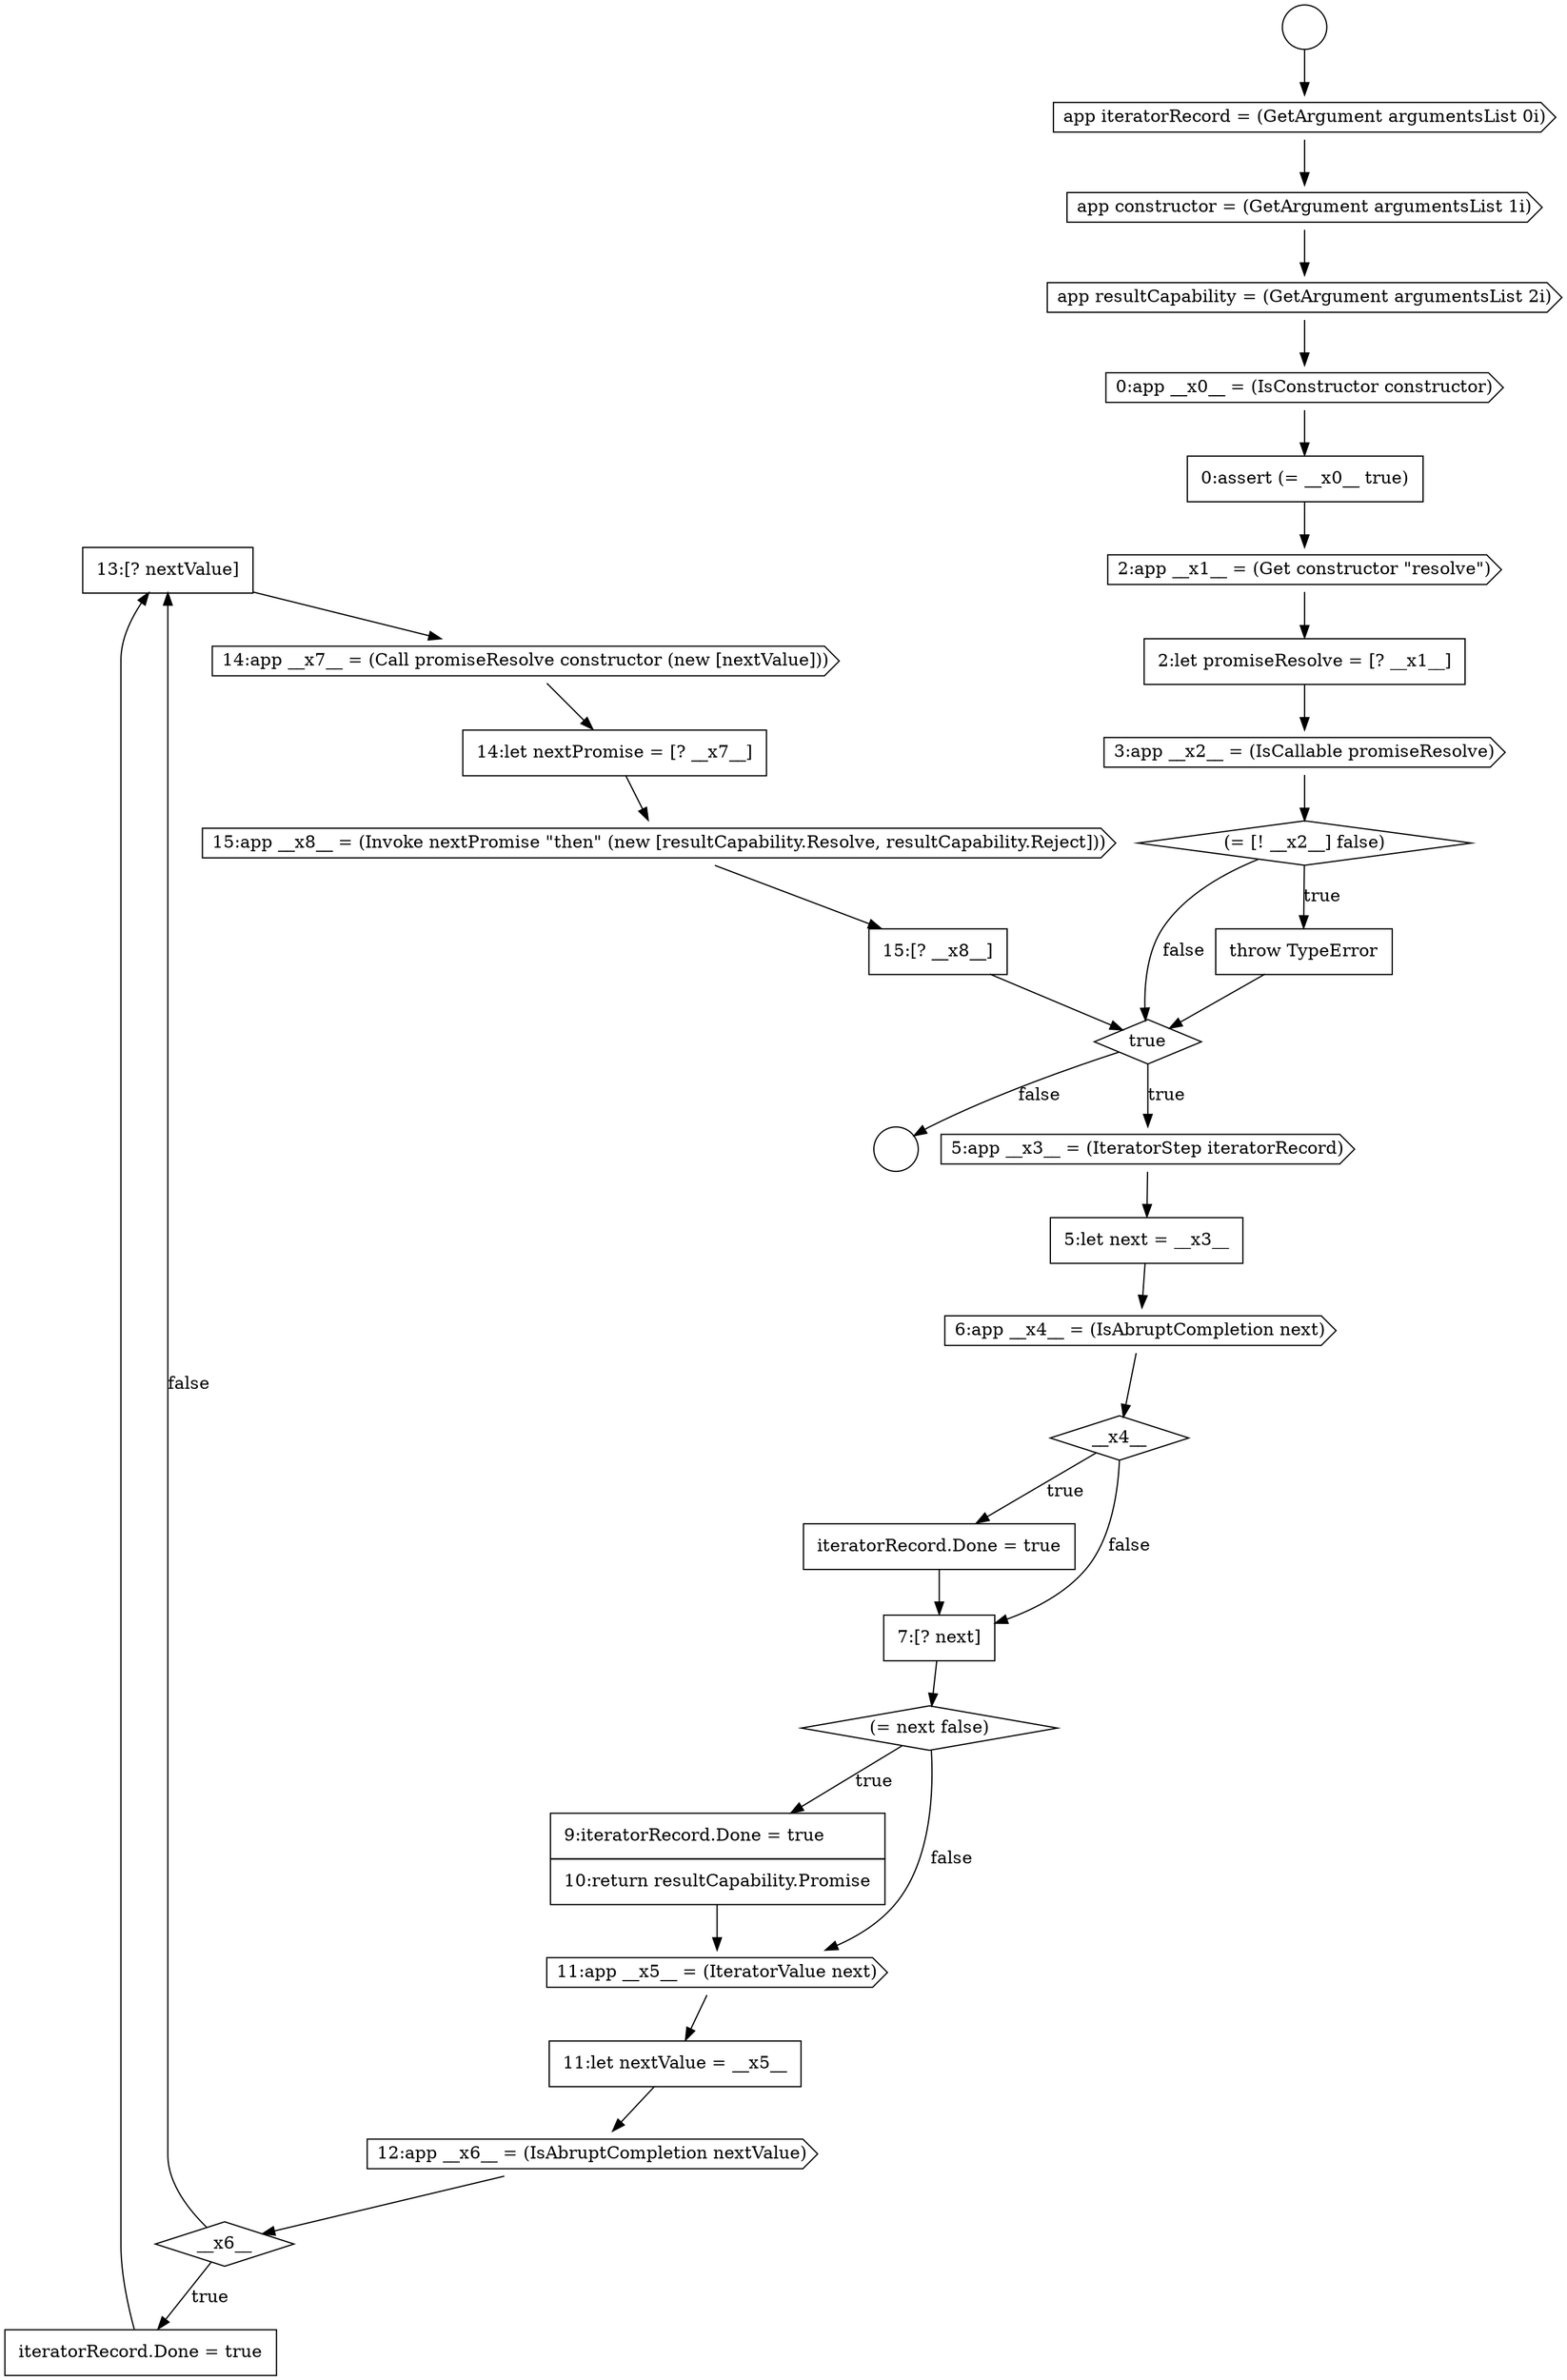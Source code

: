 digraph {
  node18773 [shape=none, margin=0, label=<<font color="black">
    <table border="0" cellborder="1" cellspacing="0" cellpadding="10">
      <tr><td align="left">13:[? nextValue]</td></tr>
    </table>
  </font>> color="black" fillcolor="white" style=filled]
  node18767 [shape=none, margin=0, label=<<font color="black">
    <table border="0" cellborder="1" cellspacing="0" cellpadding="10">
      <tr><td align="left">9:iteratorRecord.Done = true</td></tr>
      <tr><td align="left">10:return resultCapability.Promise</td></tr>
    </table>
  </font>> color="black" fillcolor="white" style=filled]
  node18764 [shape=none, margin=0, label=<<font color="black">
    <table border="0" cellborder="1" cellspacing="0" cellpadding="10">
      <tr><td align="left">iteratorRecord.Done = true</td></tr>
    </table>
  </font>> color="black" fillcolor="white" style=filled]
  node18749 [shape=cds, label=<<font color="black">app iteratorRecord = (GetArgument argumentsList 0i)</font>> color="black" fillcolor="white" style=filled]
  node18748 [shape=circle label=" " color="black" fillcolor="white" style=filled]
  node18775 [shape=none, margin=0, label=<<font color="black">
    <table border="0" cellborder="1" cellspacing="0" cellpadding="10">
      <tr><td align="left">14:let nextPromise = [? __x7__]</td></tr>
    </table>
  </font>> color="black" fillcolor="white" style=filled]
  node18747 [shape=circle label=" " color="black" fillcolor="white" style=filled]
  node18762 [shape=cds, label=<<font color="black">6:app __x4__ = (IsAbruptCompletion next)</font>> color="black" fillcolor="white" style=filled]
  node18765 [shape=none, margin=0, label=<<font color="black">
    <table border="0" cellborder="1" cellspacing="0" cellpadding="10">
      <tr><td align="left">7:[? next]</td></tr>
    </table>
  </font>> color="black" fillcolor="white" style=filled]
  node18751 [shape=cds, label=<<font color="black">app resultCapability = (GetArgument argumentsList 2i)</font>> color="black" fillcolor="white" style=filled]
  node18772 [shape=none, margin=0, label=<<font color="black">
    <table border="0" cellborder="1" cellspacing="0" cellpadding="10">
      <tr><td align="left">iteratorRecord.Done = true</td></tr>
    </table>
  </font>> color="black" fillcolor="white" style=filled]
  node18768 [shape=cds, label=<<font color="black">11:app __x5__ = (IteratorValue next)</font>> color="black" fillcolor="white" style=filled]
  node18761 [shape=none, margin=0, label=<<font color="black">
    <table border="0" cellborder="1" cellspacing="0" cellpadding="10">
      <tr><td align="left">5:let next = __x3__</td></tr>
    </table>
  </font>> color="black" fillcolor="white" style=filled]
  node18754 [shape=cds, label=<<font color="black">2:app __x1__ = (Get constructor &quot;resolve&quot;)</font>> color="black" fillcolor="white" style=filled]
  node18769 [shape=none, margin=0, label=<<font color="black">
    <table border="0" cellborder="1" cellspacing="0" cellpadding="10">
      <tr><td align="left">11:let nextValue = __x5__</td></tr>
    </table>
  </font>> color="black" fillcolor="white" style=filled]
  node18760 [shape=cds, label=<<font color="black">5:app __x3__ = (IteratorStep iteratorRecord)</font>> color="black" fillcolor="white" style=filled]
  node18750 [shape=cds, label=<<font color="black">app constructor = (GetArgument argumentsList 1i)</font>> color="black" fillcolor="white" style=filled]
  node18777 [shape=none, margin=0, label=<<font color="black">
    <table border="0" cellborder="1" cellspacing="0" cellpadding="10">
      <tr><td align="left">15:[? __x8__]</td></tr>
    </table>
  </font>> color="black" fillcolor="white" style=filled]
  node18774 [shape=cds, label=<<font color="black">14:app __x7__ = (Call promiseResolve constructor (new [nextValue]))</font>> color="black" fillcolor="white" style=filled]
  node18757 [shape=diamond, label=<<font color="black">(= [! __x2__] false)</font>> color="black" fillcolor="white" style=filled]
  node18755 [shape=none, margin=0, label=<<font color="black">
    <table border="0" cellborder="1" cellspacing="0" cellpadding="10">
      <tr><td align="left">2:let promiseResolve = [? __x1__]</td></tr>
    </table>
  </font>> color="black" fillcolor="white" style=filled]
  node18770 [shape=cds, label=<<font color="black">12:app __x6__ = (IsAbruptCompletion nextValue)</font>> color="black" fillcolor="white" style=filled]
  node18766 [shape=diamond, label=<<font color="black">(= next false)</font>> color="black" fillcolor="white" style=filled]
  node18763 [shape=diamond, label=<<font color="black">__x4__</font>> color="black" fillcolor="white" style=filled]
  node18771 [shape=diamond, label=<<font color="black">__x6__</font>> color="black" fillcolor="white" style=filled]
  node18752 [shape=cds, label=<<font color="black">0:app __x0__ = (IsConstructor constructor)</font>> color="black" fillcolor="white" style=filled]
  node18756 [shape=cds, label=<<font color="black">3:app __x2__ = (IsCallable promiseResolve)</font>> color="black" fillcolor="white" style=filled]
  node18758 [shape=none, margin=0, label=<<font color="black">
    <table border="0" cellborder="1" cellspacing="0" cellpadding="10">
      <tr><td align="left">throw TypeError</td></tr>
    </table>
  </font>> color="black" fillcolor="white" style=filled]
  node18759 [shape=diamond, label=<<font color="black">true</font>> color="black" fillcolor="white" style=filled]
  node18753 [shape=none, margin=0, label=<<font color="black">
    <table border="0" cellborder="1" cellspacing="0" cellpadding="10">
      <tr><td align="left">0:assert (= __x0__ true)</td></tr>
    </table>
  </font>> color="black" fillcolor="white" style=filled]
  node18776 [shape=cds, label=<<font color="black">15:app __x8__ = (Invoke nextPromise &quot;then&quot; (new [resultCapability.Resolve, resultCapability.Reject]))</font>> color="black" fillcolor="white" style=filled]
  node18751 -> node18752 [ color="black"]
  node18747 -> node18749 [ color="black"]
  node18761 -> node18762 [ color="black"]
  node18757 -> node18758 [label=<<font color="black">true</font>> color="black"]
  node18757 -> node18759 [label=<<font color="black">false</font>> color="black"]
  node18750 -> node18751 [ color="black"]
  node18777 -> node18759 [ color="black"]
  node18764 -> node18765 [ color="black"]
  node18755 -> node18756 [ color="black"]
  node18758 -> node18759 [ color="black"]
  node18756 -> node18757 [ color="black"]
  node18766 -> node18767 [label=<<font color="black">true</font>> color="black"]
  node18766 -> node18768 [label=<<font color="black">false</font>> color="black"]
  node18771 -> node18772 [label=<<font color="black">true</font>> color="black"]
  node18771 -> node18773 [label=<<font color="black">false</font>> color="black"]
  node18749 -> node18750 [ color="black"]
  node18767 -> node18768 [ color="black"]
  node18753 -> node18754 [ color="black"]
  node18770 -> node18771 [ color="black"]
  node18776 -> node18777 [ color="black"]
  node18769 -> node18770 [ color="black"]
  node18774 -> node18775 [ color="black"]
  node18754 -> node18755 [ color="black"]
  node18760 -> node18761 [ color="black"]
  node18762 -> node18763 [ color="black"]
  node18763 -> node18764 [label=<<font color="black">true</font>> color="black"]
  node18763 -> node18765 [label=<<font color="black">false</font>> color="black"]
  node18765 -> node18766 [ color="black"]
  node18775 -> node18776 [ color="black"]
  node18768 -> node18769 [ color="black"]
  node18759 -> node18760 [label=<<font color="black">true</font>> color="black"]
  node18759 -> node18748 [label=<<font color="black">false</font>> color="black"]
  node18773 -> node18774 [ color="black"]
  node18752 -> node18753 [ color="black"]
  node18772 -> node18773 [ color="black"]
}

